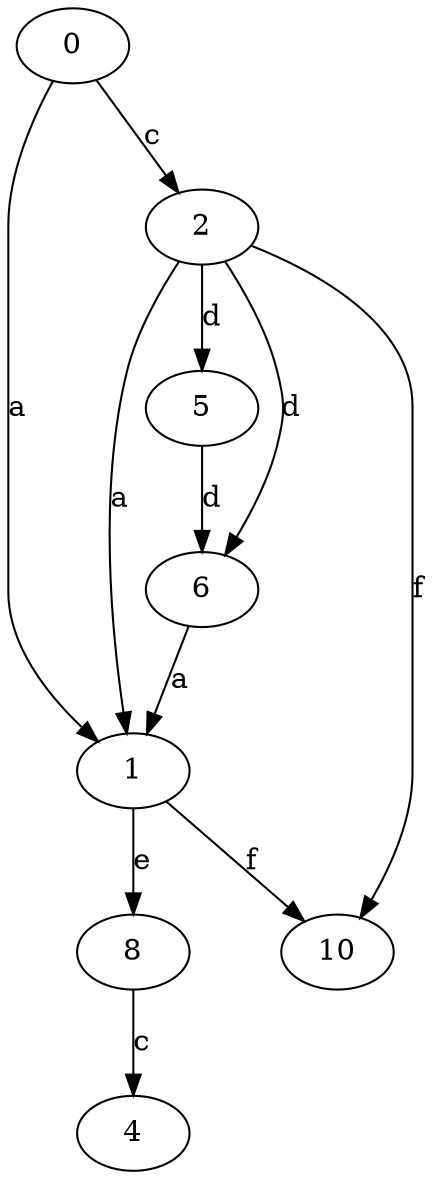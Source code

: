 strict digraph  {
0;
1;
2;
4;
5;
6;
8;
10;
0 -> 1  [label=a];
0 -> 2  [label=c];
1 -> 8  [label=e];
1 -> 10  [label=f];
2 -> 1  [label=a];
2 -> 5  [label=d];
2 -> 6  [label=d];
2 -> 10  [label=f];
5 -> 6  [label=d];
6 -> 1  [label=a];
8 -> 4  [label=c];
}
